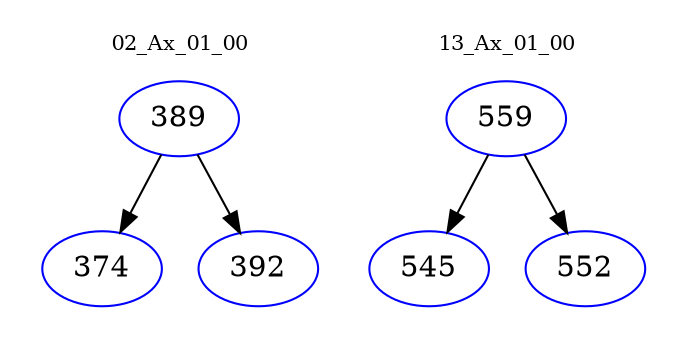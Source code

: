 digraph{
subgraph cluster_0 {
color = white
label = "02_Ax_01_00";
fontsize=10;
T0_389 [label="389", color="blue"]
T0_389 -> T0_374 [color="black"]
T0_374 [label="374", color="blue"]
T0_389 -> T0_392 [color="black"]
T0_392 [label="392", color="blue"]
}
subgraph cluster_1 {
color = white
label = "13_Ax_01_00";
fontsize=10;
T1_559 [label="559", color="blue"]
T1_559 -> T1_545 [color="black"]
T1_545 [label="545", color="blue"]
T1_559 -> T1_552 [color="black"]
T1_552 [label="552", color="blue"]
}
}
